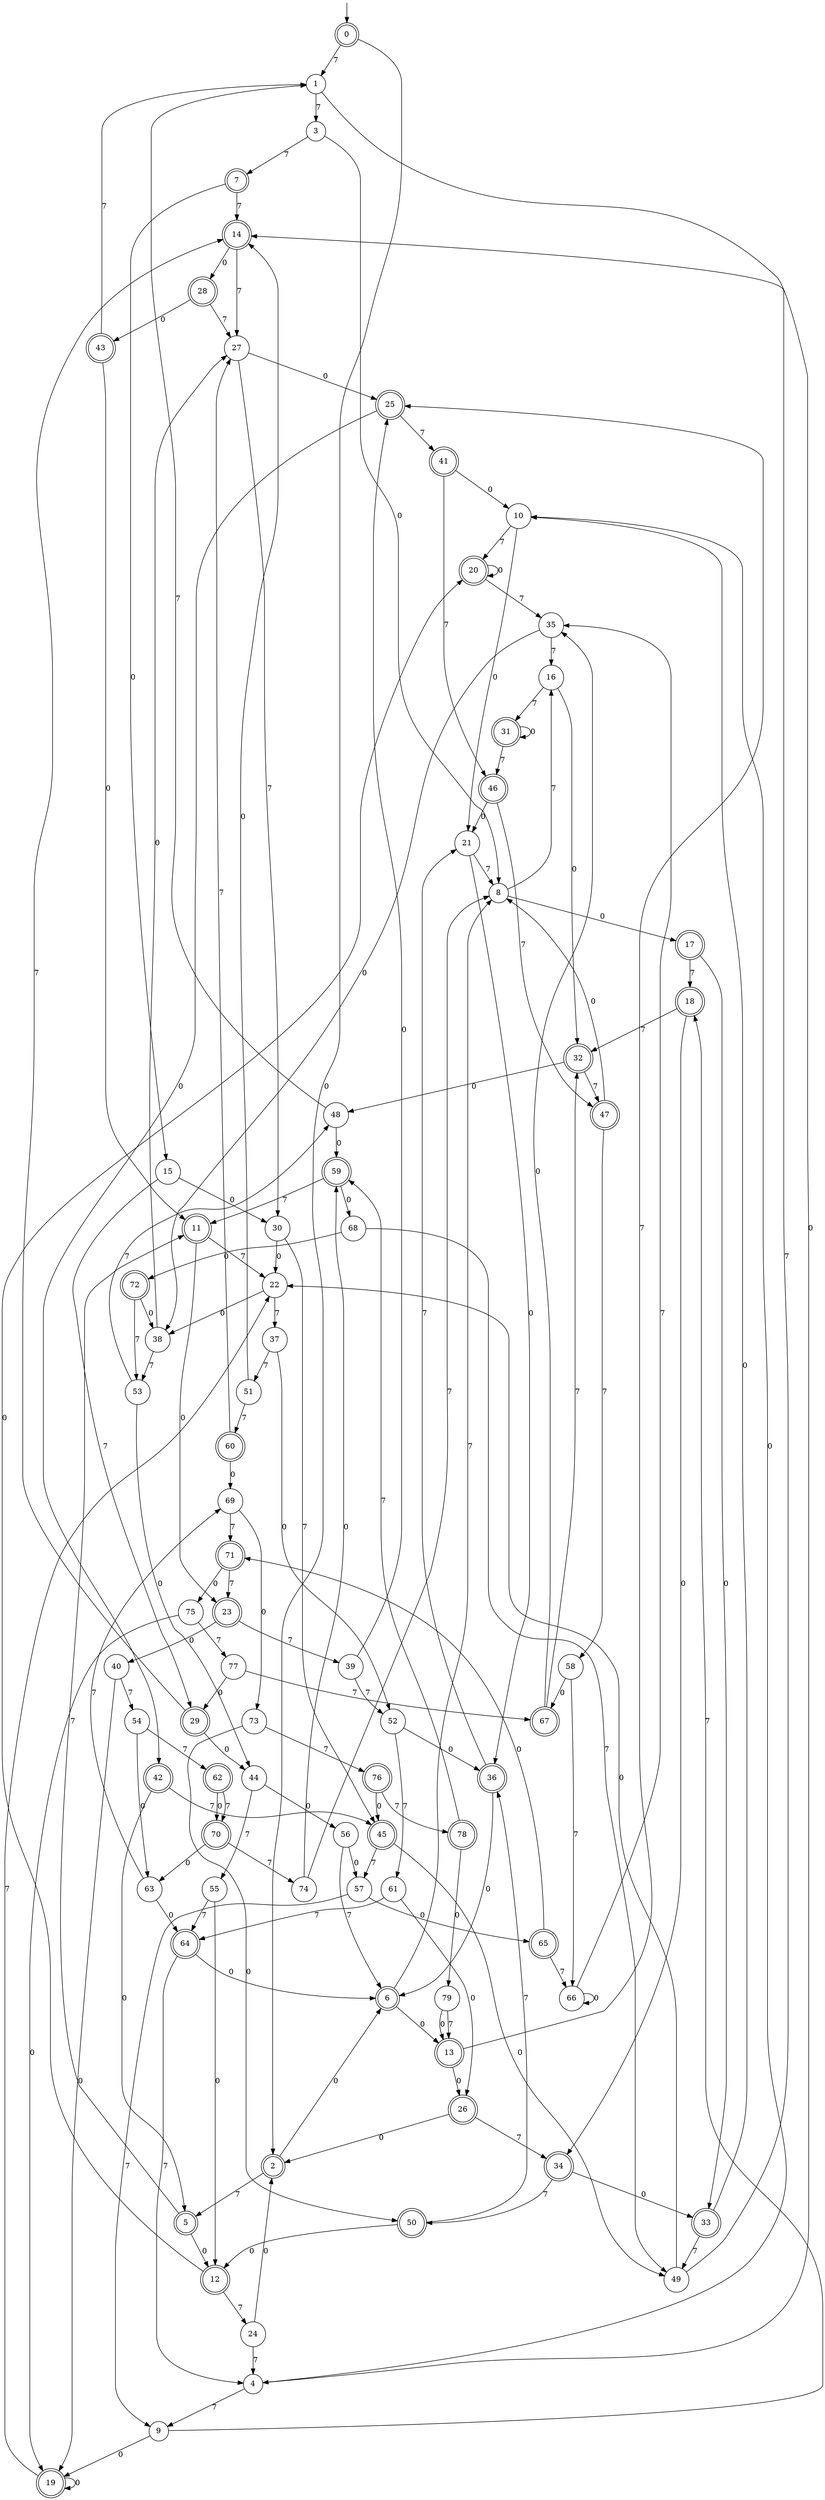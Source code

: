digraph g {

	s0 [shape="doublecircle" label="0"];
	s1 [shape="circle" label="1"];
	s2 [shape="doublecircle" label="2"];
	s3 [shape="circle" label="3"];
	s4 [shape="circle" label="4"];
	s5 [shape="doublecircle" label="5"];
	s6 [shape="doublecircle" label="6"];
	s7 [shape="doublecircle" label="7"];
	s8 [shape="circle" label="8"];
	s9 [shape="circle" label="9"];
	s10 [shape="circle" label="10"];
	s11 [shape="doublecircle" label="11"];
	s12 [shape="doublecircle" label="12"];
	s13 [shape="doublecircle" label="13"];
	s14 [shape="doublecircle" label="14"];
	s15 [shape="circle" label="15"];
	s16 [shape="circle" label="16"];
	s17 [shape="doublecircle" label="17"];
	s18 [shape="doublecircle" label="18"];
	s19 [shape="doublecircle" label="19"];
	s20 [shape="doublecircle" label="20"];
	s21 [shape="circle" label="21"];
	s22 [shape="circle" label="22"];
	s23 [shape="doublecircle" label="23"];
	s24 [shape="circle" label="24"];
	s25 [shape="doublecircle" label="25"];
	s26 [shape="doublecircle" label="26"];
	s27 [shape="circle" label="27"];
	s28 [shape="doublecircle" label="28"];
	s29 [shape="doublecircle" label="29"];
	s30 [shape="circle" label="30"];
	s31 [shape="doublecircle" label="31"];
	s32 [shape="doublecircle" label="32"];
	s33 [shape="doublecircle" label="33"];
	s34 [shape="doublecircle" label="34"];
	s35 [shape="circle" label="35"];
	s36 [shape="doublecircle" label="36"];
	s37 [shape="circle" label="37"];
	s38 [shape="circle" label="38"];
	s39 [shape="circle" label="39"];
	s40 [shape="circle" label="40"];
	s41 [shape="doublecircle" label="41"];
	s42 [shape="doublecircle" label="42"];
	s43 [shape="doublecircle" label="43"];
	s44 [shape="circle" label="44"];
	s45 [shape="doublecircle" label="45"];
	s46 [shape="doublecircle" label="46"];
	s47 [shape="doublecircle" label="47"];
	s48 [shape="circle" label="48"];
	s49 [shape="circle" label="49"];
	s50 [shape="doublecircle" label="50"];
	s51 [shape="circle" label="51"];
	s52 [shape="circle" label="52"];
	s53 [shape="circle" label="53"];
	s54 [shape="circle" label="54"];
	s55 [shape="circle" label="55"];
	s56 [shape="circle" label="56"];
	s57 [shape="circle" label="57"];
	s58 [shape="circle" label="58"];
	s59 [shape="doublecircle" label="59"];
	s60 [shape="doublecircle" label="60"];
	s61 [shape="circle" label="61"];
	s62 [shape="doublecircle" label="62"];
	s63 [shape="circle" label="63"];
	s64 [shape="doublecircle" label="64"];
	s65 [shape="doublecircle" label="65"];
	s66 [shape="circle" label="66"];
	s67 [shape="doublecircle" label="67"];
	s68 [shape="circle" label="68"];
	s69 [shape="circle" label="69"];
	s70 [shape="doublecircle" label="70"];
	s71 [shape="doublecircle" label="71"];
	s72 [shape="doublecircle" label="72"];
	s73 [shape="circle" label="73"];
	s74 [shape="circle" label="74"];
	s75 [shape="circle" label="75"];
	s76 [shape="doublecircle" label="76"];
	s77 [shape="circle" label="77"];
	s78 [shape="doublecircle" label="78"];
	s79 [shape="circle" label="79"];
	s0 -> s1 [label="7"];
	s0 -> s2 [label="0"];
	s1 -> s3 [label="7"];
	s1 -> s4 [label="0"];
	s2 -> s5 [label="7"];
	s2 -> s6 [label="0"];
	s3 -> s7 [label="7"];
	s3 -> s8 [label="0"];
	s4 -> s9 [label="7"];
	s4 -> s10 [label="0"];
	s5 -> s11 [label="7"];
	s5 -> s12 [label="0"];
	s6 -> s8 [label="7"];
	s6 -> s13 [label="0"];
	s7 -> s14 [label="7"];
	s7 -> s15 [label="0"];
	s8 -> s16 [label="7"];
	s8 -> s17 [label="0"];
	s9 -> s18 [label="7"];
	s9 -> s19 [label="0"];
	s10 -> s20 [label="7"];
	s10 -> s21 [label="0"];
	s11 -> s22 [label="7"];
	s11 -> s23 [label="0"];
	s12 -> s24 [label="7"];
	s12 -> s20 [label="0"];
	s13 -> s25 [label="7"];
	s13 -> s26 [label="0"];
	s14 -> s27 [label="7"];
	s14 -> s28 [label="0"];
	s15 -> s29 [label="7"];
	s15 -> s30 [label="0"];
	s16 -> s31 [label="7"];
	s16 -> s32 [label="0"];
	s17 -> s18 [label="7"];
	s17 -> s33 [label="0"];
	s18 -> s32 [label="7"];
	s18 -> s34 [label="0"];
	s19 -> s22 [label="7"];
	s19 -> s19 [label="0"];
	s20 -> s35 [label="7"];
	s20 -> s20 [label="0"];
	s21 -> s8 [label="7"];
	s21 -> s36 [label="0"];
	s22 -> s37 [label="7"];
	s22 -> s38 [label="0"];
	s23 -> s39 [label="7"];
	s23 -> s40 [label="0"];
	s24 -> s4 [label="7"];
	s24 -> s2 [label="0"];
	s25 -> s41 [label="7"];
	s25 -> s42 [label="0"];
	s26 -> s34 [label="7"];
	s26 -> s2 [label="0"];
	s27 -> s30 [label="7"];
	s27 -> s25 [label="0"];
	s28 -> s27 [label="7"];
	s28 -> s43 [label="0"];
	s29 -> s14 [label="7"];
	s29 -> s44 [label="0"];
	s30 -> s45 [label="7"];
	s30 -> s22 [label="0"];
	s31 -> s46 [label="7"];
	s31 -> s31 [label="0"];
	s32 -> s47 [label="7"];
	s32 -> s48 [label="0"];
	s33 -> s49 [label="7"];
	s33 -> s10 [label="0"];
	s34 -> s50 [label="7"];
	s34 -> s33 [label="0"];
	s35 -> s16 [label="7"];
	s35 -> s38 [label="0"];
	s36 -> s21 [label="7"];
	s36 -> s6 [label="0"];
	s37 -> s51 [label="7"];
	s37 -> s52 [label="0"];
	s38 -> s53 [label="7"];
	s38 -> s27 [label="0"];
	s39 -> s52 [label="7"];
	s39 -> s25 [label="0"];
	s40 -> s54 [label="7"];
	s40 -> s19 [label="0"];
	s41 -> s46 [label="7"];
	s41 -> s10 [label="0"];
	s42 -> s45 [label="7"];
	s42 -> s5 [label="0"];
	s43 -> s1 [label="7"];
	s43 -> s11 [label="0"];
	s44 -> s55 [label="7"];
	s44 -> s56 [label="0"];
	s45 -> s57 [label="7"];
	s45 -> s49 [label="0"];
	s46 -> s47 [label="7"];
	s46 -> s21 [label="0"];
	s47 -> s58 [label="7"];
	s47 -> s8 [label="0"];
	s48 -> s1 [label="7"];
	s48 -> s59 [label="0"];
	s49 -> s14 [label="7"];
	s49 -> s22 [label="0"];
	s50 -> s36 [label="7"];
	s50 -> s12 [label="0"];
	s51 -> s60 [label="7"];
	s51 -> s14 [label="0"];
	s52 -> s61 [label="7"];
	s52 -> s36 [label="0"];
	s53 -> s48 [label="7"];
	s53 -> s44 [label="0"];
	s54 -> s62 [label="7"];
	s54 -> s63 [label="0"];
	s55 -> s64 [label="7"];
	s55 -> s12 [label="0"];
	s56 -> s6 [label="7"];
	s56 -> s57 [label="0"];
	s57 -> s9 [label="7"];
	s57 -> s65 [label="0"];
	s58 -> s66 [label="7"];
	s58 -> s67 [label="0"];
	s59 -> s11 [label="7"];
	s59 -> s68 [label="0"];
	s60 -> s27 [label="7"];
	s60 -> s69 [label="0"];
	s61 -> s64 [label="7"];
	s61 -> s26 [label="0"];
	s62 -> s70 [label="7"];
	s62 -> s70 [label="0"];
	s63 -> s69 [label="7"];
	s63 -> s64 [label="0"];
	s64 -> s4 [label="7"];
	s64 -> s6 [label="0"];
	s65 -> s66 [label="7"];
	s65 -> s71 [label="0"];
	s66 -> s35 [label="7"];
	s66 -> s66 [label="0"];
	s67 -> s32 [label="7"];
	s67 -> s35 [label="0"];
	s68 -> s49 [label="7"];
	s68 -> s72 [label="0"];
	s69 -> s71 [label="7"];
	s69 -> s73 [label="0"];
	s70 -> s74 [label="7"];
	s70 -> s63 [label="0"];
	s71 -> s23 [label="7"];
	s71 -> s75 [label="0"];
	s72 -> s53 [label="7"];
	s72 -> s38 [label="0"];
	s73 -> s76 [label="7"];
	s73 -> s50 [label="0"];
	s74 -> s8 [label="7"];
	s74 -> s59 [label="0"];
	s75 -> s77 [label="7"];
	s75 -> s19 [label="0"];
	s76 -> s78 [label="7"];
	s76 -> s45 [label="0"];
	s77 -> s67 [label="7"];
	s77 -> s29 [label="0"];
	s78 -> s59 [label="7"];
	s78 -> s79 [label="0"];
	s79 -> s13 [label="7"];
	s79 -> s13 [label="0"];

__start0 [label="" shape="none" width="0" height="0"];
__start0 -> s0;

}
